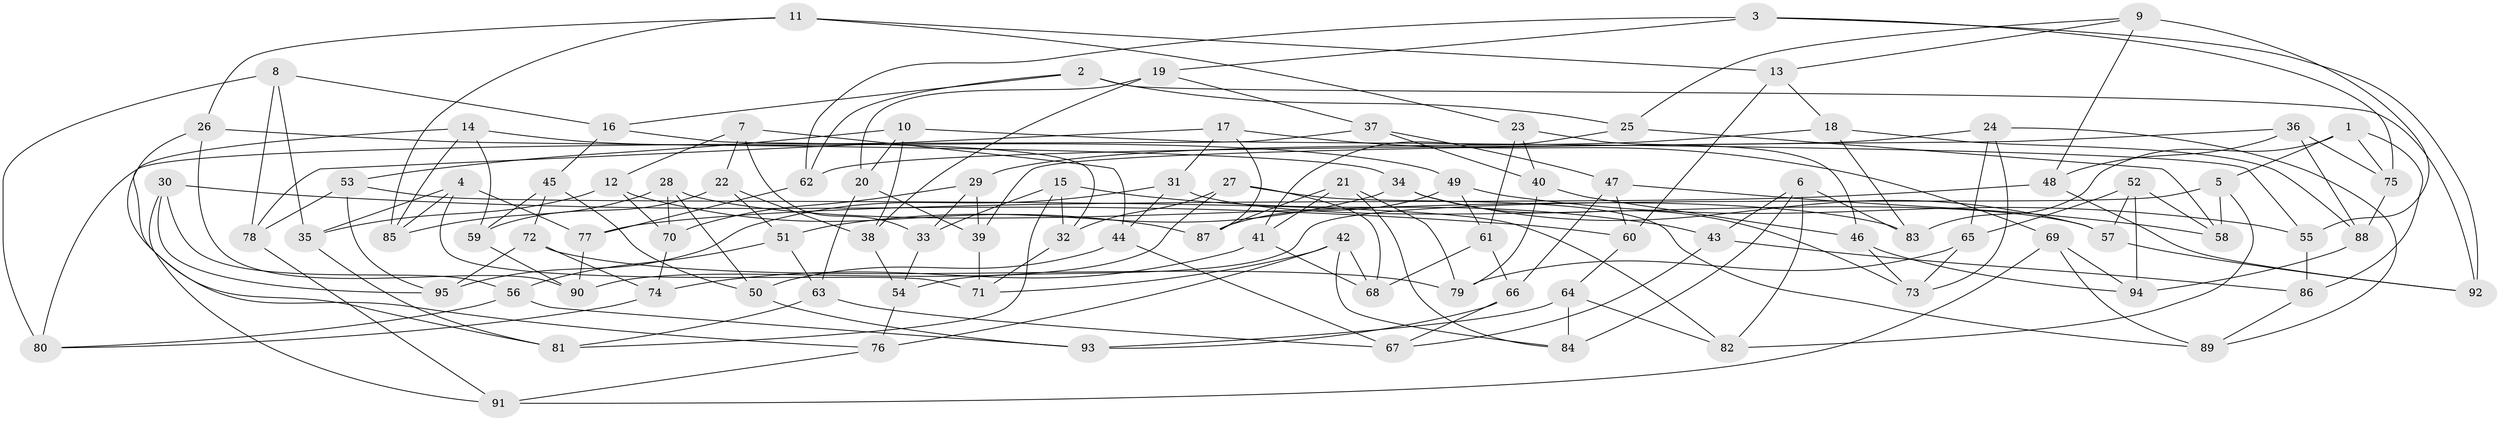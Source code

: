 // coarse degree distribution, {9: 0.27586206896551724, 11: 0.10344827586206896, 3: 0.06896551724137931, 6: 0.1724137931034483, 8: 0.1724137931034483, 5: 0.10344827586206896, 4: 0.10344827586206896}
// Generated by graph-tools (version 1.1) at 2025/54/03/04/25 22:54:05]
// undirected, 95 vertices, 190 edges
graph export_dot {
  node [color=gray90,style=filled];
  1;
  2;
  3;
  4;
  5;
  6;
  7;
  8;
  9;
  10;
  11;
  12;
  13;
  14;
  15;
  16;
  17;
  18;
  19;
  20;
  21;
  22;
  23;
  24;
  25;
  26;
  27;
  28;
  29;
  30;
  31;
  32;
  33;
  34;
  35;
  36;
  37;
  38;
  39;
  40;
  41;
  42;
  43;
  44;
  45;
  46;
  47;
  48;
  49;
  50;
  51;
  52;
  53;
  54;
  55;
  56;
  57;
  58;
  59;
  60;
  61;
  62;
  63;
  64;
  65;
  66;
  67;
  68;
  69;
  70;
  71;
  72;
  73;
  74;
  75;
  76;
  77;
  78;
  79;
  80;
  81;
  82;
  83;
  84;
  85;
  86;
  87;
  88;
  89;
  90;
  91;
  92;
  93;
  94;
  95;
  1 -- 83;
  1 -- 5;
  1 -- 75;
  1 -- 86;
  2 -- 62;
  2 -- 92;
  2 -- 25;
  2 -- 16;
  3 -- 75;
  3 -- 92;
  3 -- 62;
  3 -- 19;
  4 -- 71;
  4 -- 85;
  4 -- 35;
  4 -- 77;
  5 -- 82;
  5 -- 58;
  5 -- 54;
  6 -- 84;
  6 -- 43;
  6 -- 83;
  6 -- 82;
  7 -- 44;
  7 -- 22;
  7 -- 12;
  7 -- 33;
  8 -- 78;
  8 -- 16;
  8 -- 80;
  8 -- 35;
  9 -- 25;
  9 -- 13;
  9 -- 55;
  9 -- 48;
  10 -- 53;
  10 -- 55;
  10 -- 38;
  10 -- 20;
  11 -- 23;
  11 -- 26;
  11 -- 13;
  11 -- 85;
  12 -- 87;
  12 -- 70;
  12 -- 35;
  13 -- 18;
  13 -- 60;
  14 -- 49;
  14 -- 59;
  14 -- 81;
  14 -- 85;
  15 -- 81;
  15 -- 43;
  15 -- 33;
  15 -- 32;
  16 -- 32;
  16 -- 45;
  17 -- 78;
  17 -- 69;
  17 -- 31;
  17 -- 87;
  18 -- 88;
  18 -- 83;
  18 -- 29;
  19 -- 37;
  19 -- 38;
  19 -- 20;
  20 -- 39;
  20 -- 63;
  21 -- 84;
  21 -- 41;
  21 -- 79;
  21 -- 87;
  22 -- 38;
  22 -- 59;
  22 -- 51;
  23 -- 40;
  23 -- 61;
  23 -- 46;
  24 -- 89;
  24 -- 73;
  24 -- 65;
  24 -- 62;
  25 -- 41;
  25 -- 58;
  26 -- 76;
  26 -- 34;
  26 -- 90;
  27 -- 89;
  27 -- 90;
  27 -- 68;
  27 -- 32;
  28 -- 50;
  28 -- 83;
  28 -- 70;
  28 -- 85;
  29 -- 70;
  29 -- 33;
  29 -- 39;
  30 -- 95;
  30 -- 60;
  30 -- 56;
  30 -- 91;
  31 -- 44;
  31 -- 57;
  31 -- 95;
  32 -- 71;
  33 -- 54;
  34 -- 73;
  34 -- 57;
  34 -- 51;
  35 -- 81;
  36 -- 75;
  36 -- 39;
  36 -- 48;
  36 -- 88;
  37 -- 80;
  37 -- 47;
  37 -- 40;
  38 -- 54;
  39 -- 71;
  40 -- 46;
  40 -- 79;
  41 -- 74;
  41 -- 68;
  42 -- 71;
  42 -- 84;
  42 -- 68;
  42 -- 76;
  43 -- 67;
  43 -- 86;
  44 -- 50;
  44 -- 67;
  45 -- 50;
  45 -- 59;
  45 -- 72;
  46 -- 94;
  46 -- 73;
  47 -- 60;
  47 -- 66;
  47 -- 58;
  48 -- 92;
  48 -- 77;
  49 -- 61;
  49 -- 55;
  49 -- 87;
  50 -- 93;
  51 -- 63;
  51 -- 56;
  52 -- 57;
  52 -- 94;
  52 -- 58;
  52 -- 65;
  53 -- 95;
  53 -- 82;
  53 -- 78;
  54 -- 76;
  55 -- 86;
  56 -- 80;
  56 -- 93;
  57 -- 92;
  59 -- 90;
  60 -- 64;
  61 -- 66;
  61 -- 68;
  62 -- 77;
  63 -- 67;
  63 -- 81;
  64 -- 84;
  64 -- 82;
  64 -- 93;
  65 -- 79;
  65 -- 73;
  66 -- 67;
  66 -- 93;
  69 -- 89;
  69 -- 91;
  69 -- 94;
  70 -- 74;
  72 -- 74;
  72 -- 95;
  72 -- 79;
  74 -- 80;
  75 -- 88;
  76 -- 91;
  77 -- 90;
  78 -- 91;
  86 -- 89;
  88 -- 94;
}
